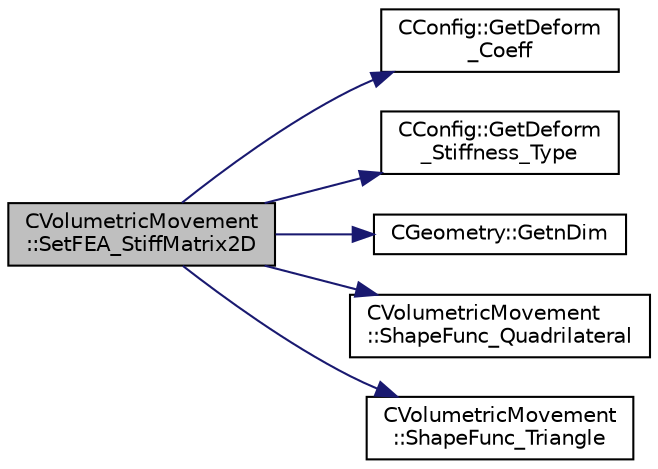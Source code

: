 digraph "CVolumetricMovement::SetFEA_StiffMatrix2D"
{
 // LATEX_PDF_SIZE
  edge [fontname="Helvetica",fontsize="10",labelfontname="Helvetica",labelfontsize="10"];
  node [fontname="Helvetica",fontsize="10",shape=record];
  rankdir="LR";
  Node1 [label="CVolumetricMovement\l::SetFEA_StiffMatrix2D",height=0.2,width=0.4,color="black", fillcolor="grey75", style="filled", fontcolor="black",tooltip="Build the stiffness matrix for a 3-D hexahedron element. The result will be placed in StiffMatrix_Ele..."];
  Node1 -> Node2 [color="midnightblue",fontsize="10",style="solid",fontname="Helvetica"];
  Node2 [label="CConfig::GetDeform\l_Coeff",height=0.2,width=0.4,color="black", fillcolor="white", style="filled",URL="$classCConfig.html#a2a8dcf2e0b924dd239795ca0310a29fd",tooltip="Get factor to multiply smallest volume for deform tolerance."];
  Node1 -> Node3 [color="midnightblue",fontsize="10",style="solid",fontname="Helvetica"];
  Node3 [label="CConfig::GetDeform\l_Stiffness_Type",height=0.2,width=0.4,color="black", fillcolor="white", style="filled",URL="$classCConfig.html#ab62038a9661de64bfe3cf8c19eeb773a",tooltip="Get the type of stiffness to impose for FEA mesh deformation."];
  Node1 -> Node4 [color="midnightblue",fontsize="10",style="solid",fontname="Helvetica"];
  Node4 [label="CGeometry::GetnDim",height=0.2,width=0.4,color="black", fillcolor="white", style="filled",URL="$classCGeometry.html#ace7f7fe876f629f5bd5f92d4805a1a4b",tooltip="Get number of coordinates."];
  Node1 -> Node5 [color="midnightblue",fontsize="10",style="solid",fontname="Helvetica"];
  Node5 [label="CVolumetricMovement\l::ShapeFunc_Quadrilateral",height=0.2,width=0.4,color="black", fillcolor="white", style="filled",URL="$classCVolumetricMovement.html#a2ab712900490044b2596647e0c1226e3",tooltip="Shape functions and derivative of the shape functions."];
  Node1 -> Node6 [color="midnightblue",fontsize="10",style="solid",fontname="Helvetica"];
  Node6 [label="CVolumetricMovement\l::ShapeFunc_Triangle",height=0.2,width=0.4,color="black", fillcolor="white", style="filled",URL="$classCVolumetricMovement.html#a7530e2a792d31a36547c4e956fa7bf28",tooltip="Shape functions and derivative of the shape functions."];
}
